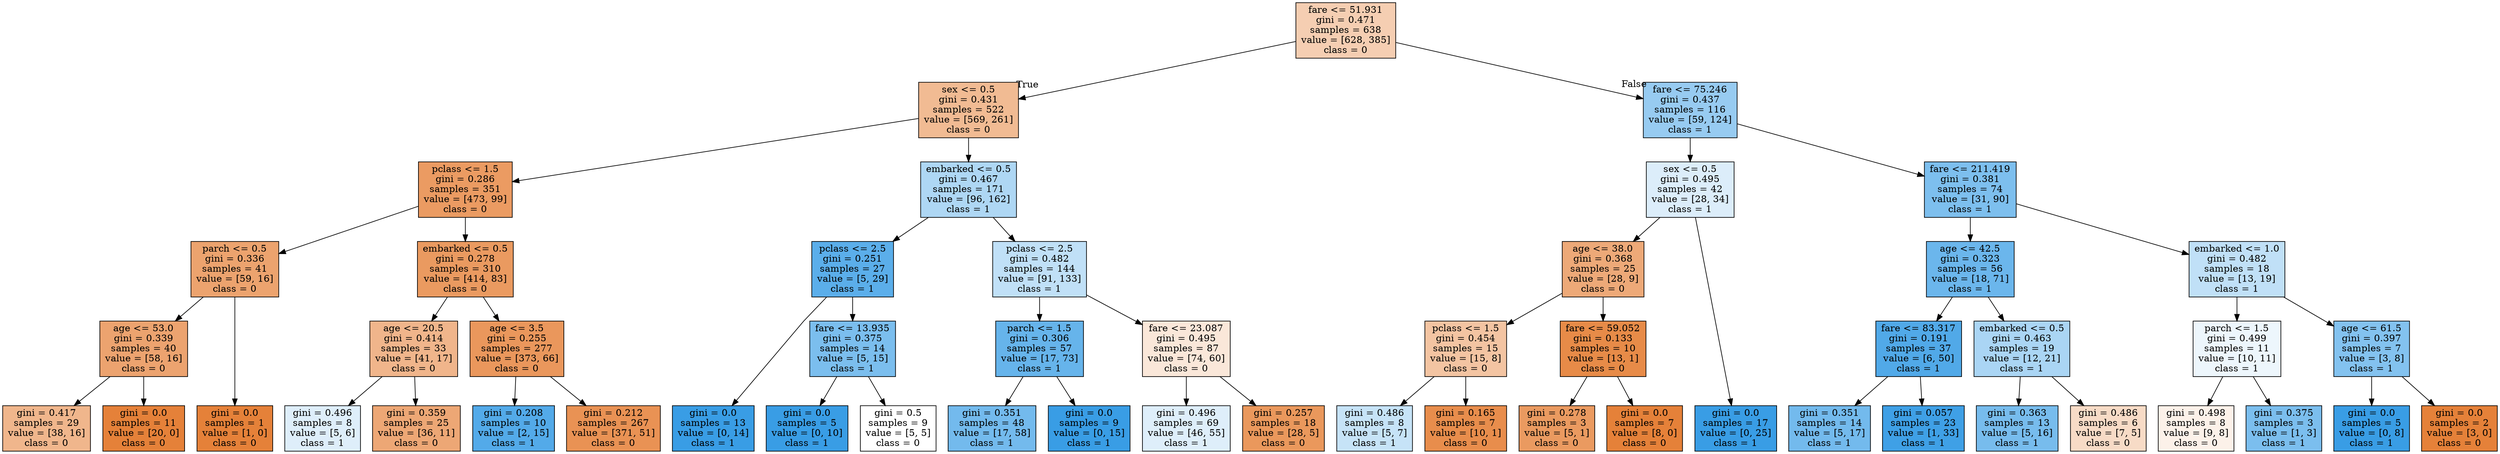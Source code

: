 digraph Tree {
node [shape=box, style="filled", color="black"] ;
graph [ranksep=equally, splines=polyline] ;
0 [label="fare <= 51.931\ngini = 0.471\nsamples = 638\nvalue = [628, 385]\nclass = 0", fillcolor="#e5813963"] ;
1 [label="sex <= 0.5\ngini = 0.431\nsamples = 522\nvalue = [569, 261]\nclass = 0", fillcolor="#e581398a"] ;
0 -> 1 [labeldistance=2.5, labelangle=45, headlabel="True"] ;
2 [label="pclass <= 1.5\ngini = 0.286\nsamples = 351\nvalue = [473, 99]\nclass = 0", fillcolor="#e58139ca"] ;
1 -> 2 ;
3 [label="parch <= 0.5\ngini = 0.336\nsamples = 41\nvalue = [59, 16]\nclass = 0", fillcolor="#e58139ba"] ;
2 -> 3 ;
4 [label="age <= 53.0\ngini = 0.339\nsamples = 40\nvalue = [58, 16]\nclass = 0", fillcolor="#e58139b9"] ;
3 -> 4 ;
5 [label="gini = 0.417\nsamples = 29\nvalue = [38, 16]\nclass = 0", fillcolor="#e5813994"] ;
4 -> 5 ;
6 [label="gini = 0.0\nsamples = 11\nvalue = [20, 0]\nclass = 0", fillcolor="#e58139ff"] ;
4 -> 6 ;
7 [label="gini = 0.0\nsamples = 1\nvalue = [1, 0]\nclass = 0", fillcolor="#e58139ff"] ;
3 -> 7 ;
8 [label="embarked <= 0.5\ngini = 0.278\nsamples = 310\nvalue = [414, 83]\nclass = 0", fillcolor="#e58139cc"] ;
2 -> 8 ;
9 [label="age <= 20.5\ngini = 0.414\nsamples = 33\nvalue = [41, 17]\nclass = 0", fillcolor="#e5813995"] ;
8 -> 9 ;
10 [label="gini = 0.496\nsamples = 8\nvalue = [5, 6]\nclass = 1", fillcolor="#399de52a"] ;
9 -> 10 ;
11 [label="gini = 0.359\nsamples = 25\nvalue = [36, 11]\nclass = 0", fillcolor="#e58139b1"] ;
9 -> 11 ;
12 [label="age <= 3.5\ngini = 0.255\nsamples = 277\nvalue = [373, 66]\nclass = 0", fillcolor="#e58139d2"] ;
8 -> 12 ;
13 [label="gini = 0.208\nsamples = 10\nvalue = [2, 15]\nclass = 1", fillcolor="#399de5dd"] ;
12 -> 13 ;
14 [label="gini = 0.212\nsamples = 267\nvalue = [371, 51]\nclass = 0", fillcolor="#e58139dc"] ;
12 -> 14 ;
15 [label="embarked <= 0.5\ngini = 0.467\nsamples = 171\nvalue = [96, 162]\nclass = 1", fillcolor="#399de568"] ;
1 -> 15 ;
16 [label="pclass <= 2.5\ngini = 0.251\nsamples = 27\nvalue = [5, 29]\nclass = 1", fillcolor="#399de5d3"] ;
15 -> 16 ;
17 [label="gini = 0.0\nsamples = 13\nvalue = [0, 14]\nclass = 1", fillcolor="#399de5ff"] ;
16 -> 17 ;
18 [label="fare <= 13.935\ngini = 0.375\nsamples = 14\nvalue = [5, 15]\nclass = 1", fillcolor="#399de5aa"] ;
16 -> 18 ;
19 [label="gini = 0.0\nsamples = 5\nvalue = [0, 10]\nclass = 1", fillcolor="#399de5ff"] ;
18 -> 19 ;
20 [label="gini = 0.5\nsamples = 9\nvalue = [5, 5]\nclass = 0", fillcolor="#e5813900"] ;
18 -> 20 ;
21 [label="pclass <= 2.5\ngini = 0.482\nsamples = 144\nvalue = [91, 133]\nclass = 1", fillcolor="#399de551"] ;
15 -> 21 ;
22 [label="parch <= 1.5\ngini = 0.306\nsamples = 57\nvalue = [17, 73]\nclass = 1", fillcolor="#399de5c4"] ;
21 -> 22 ;
23 [label="gini = 0.351\nsamples = 48\nvalue = [17, 58]\nclass = 1", fillcolor="#399de5b4"] ;
22 -> 23 ;
24 [label="gini = 0.0\nsamples = 9\nvalue = [0, 15]\nclass = 1", fillcolor="#399de5ff"] ;
22 -> 24 ;
25 [label="fare <= 23.087\ngini = 0.495\nsamples = 87\nvalue = [74, 60]\nclass = 0", fillcolor="#e5813930"] ;
21 -> 25 ;
26 [label="gini = 0.496\nsamples = 69\nvalue = [46, 55]\nclass = 1", fillcolor="#399de52a"] ;
25 -> 26 ;
27 [label="gini = 0.257\nsamples = 18\nvalue = [28, 5]\nclass = 0", fillcolor="#e58139d1"] ;
25 -> 27 ;
28 [label="fare <= 75.246\ngini = 0.437\nsamples = 116\nvalue = [59, 124]\nclass = 1", fillcolor="#399de586"] ;
0 -> 28 [labeldistance=2.5, labelangle=-45, headlabel="False"] ;
29 [label="sex <= 0.5\ngini = 0.495\nsamples = 42\nvalue = [28, 34]\nclass = 1", fillcolor="#399de52d"] ;
28 -> 29 ;
30 [label="age <= 38.0\ngini = 0.368\nsamples = 25\nvalue = [28, 9]\nclass = 0", fillcolor="#e58139ad"] ;
29 -> 30 ;
31 [label="pclass <= 1.5\ngini = 0.454\nsamples = 15\nvalue = [15, 8]\nclass = 0", fillcolor="#e5813977"] ;
30 -> 31 ;
32 [label="gini = 0.486\nsamples = 8\nvalue = [5, 7]\nclass = 1", fillcolor="#399de549"] ;
31 -> 32 ;
33 [label="gini = 0.165\nsamples = 7\nvalue = [10, 1]\nclass = 0", fillcolor="#e58139e6"] ;
31 -> 33 ;
34 [label="fare <= 59.052\ngini = 0.133\nsamples = 10\nvalue = [13, 1]\nclass = 0", fillcolor="#e58139eb"] ;
30 -> 34 ;
35 [label="gini = 0.278\nsamples = 3\nvalue = [5, 1]\nclass = 0", fillcolor="#e58139cc"] ;
34 -> 35 ;
36 [label="gini = 0.0\nsamples = 7\nvalue = [8, 0]\nclass = 0", fillcolor="#e58139ff"] ;
34 -> 36 ;
37 [label="gini = 0.0\nsamples = 17\nvalue = [0, 25]\nclass = 1", fillcolor="#399de5ff"] ;
29 -> 37 ;
38 [label="fare <= 211.419\ngini = 0.381\nsamples = 74\nvalue = [31, 90]\nclass = 1", fillcolor="#399de5a7"] ;
28 -> 38 ;
39 [label="age <= 42.5\ngini = 0.323\nsamples = 56\nvalue = [18, 71]\nclass = 1", fillcolor="#399de5be"] ;
38 -> 39 ;
40 [label="fare <= 83.317\ngini = 0.191\nsamples = 37\nvalue = [6, 50]\nclass = 1", fillcolor="#399de5e0"] ;
39 -> 40 ;
41 [label="gini = 0.351\nsamples = 14\nvalue = [5, 17]\nclass = 1", fillcolor="#399de5b4"] ;
40 -> 41 ;
42 [label="gini = 0.057\nsamples = 23\nvalue = [1, 33]\nclass = 1", fillcolor="#399de5f7"] ;
40 -> 42 ;
43 [label="embarked <= 0.5\ngini = 0.463\nsamples = 19\nvalue = [12, 21]\nclass = 1", fillcolor="#399de56d"] ;
39 -> 43 ;
44 [label="gini = 0.363\nsamples = 13\nvalue = [5, 16]\nclass = 1", fillcolor="#399de5af"] ;
43 -> 44 ;
45 [label="gini = 0.486\nsamples = 6\nvalue = [7, 5]\nclass = 0", fillcolor="#e5813949"] ;
43 -> 45 ;
46 [label="embarked <= 1.0\ngini = 0.482\nsamples = 18\nvalue = [13, 19]\nclass = 1", fillcolor="#399de551"] ;
38 -> 46 ;
47 [label="parch <= 1.5\ngini = 0.499\nsamples = 11\nvalue = [10, 11]\nclass = 1", fillcolor="#399de517"] ;
46 -> 47 ;
48 [label="gini = 0.498\nsamples = 8\nvalue = [9, 8]\nclass = 0", fillcolor="#e581391c"] ;
47 -> 48 ;
49 [label="gini = 0.375\nsamples = 3\nvalue = [1, 3]\nclass = 1", fillcolor="#399de5aa"] ;
47 -> 49 ;
50 [label="age <= 61.5\ngini = 0.397\nsamples = 7\nvalue = [3, 8]\nclass = 1", fillcolor="#399de59f"] ;
46 -> 50 ;
51 [label="gini = 0.0\nsamples = 5\nvalue = [0, 8]\nclass = 1", fillcolor="#399de5ff"] ;
50 -> 51 ;
52 [label="gini = 0.0\nsamples = 2\nvalue = [3, 0]\nclass = 0", fillcolor="#e58139ff"] ;
50 -> 52 ;
{rank=same ; 0} ;
{rank=same ; 1; 28} ;
{rank=same ; 2; 15; 29; 38} ;
{rank=same ; 3; 8; 16; 21; 30; 39; 46} ;
{rank=same ; 4; 9; 12; 18; 22; 25; 31; 34; 40; 43; 47; 50} ;
{rank=same ; 5; 6; 7; 10; 11; 13; 14; 17; 19; 20; 23; 24; 26; 27; 32; 33; 35; 36; 37; 41; 42; 44; 45; 48; 49; 51; 52} ;
}